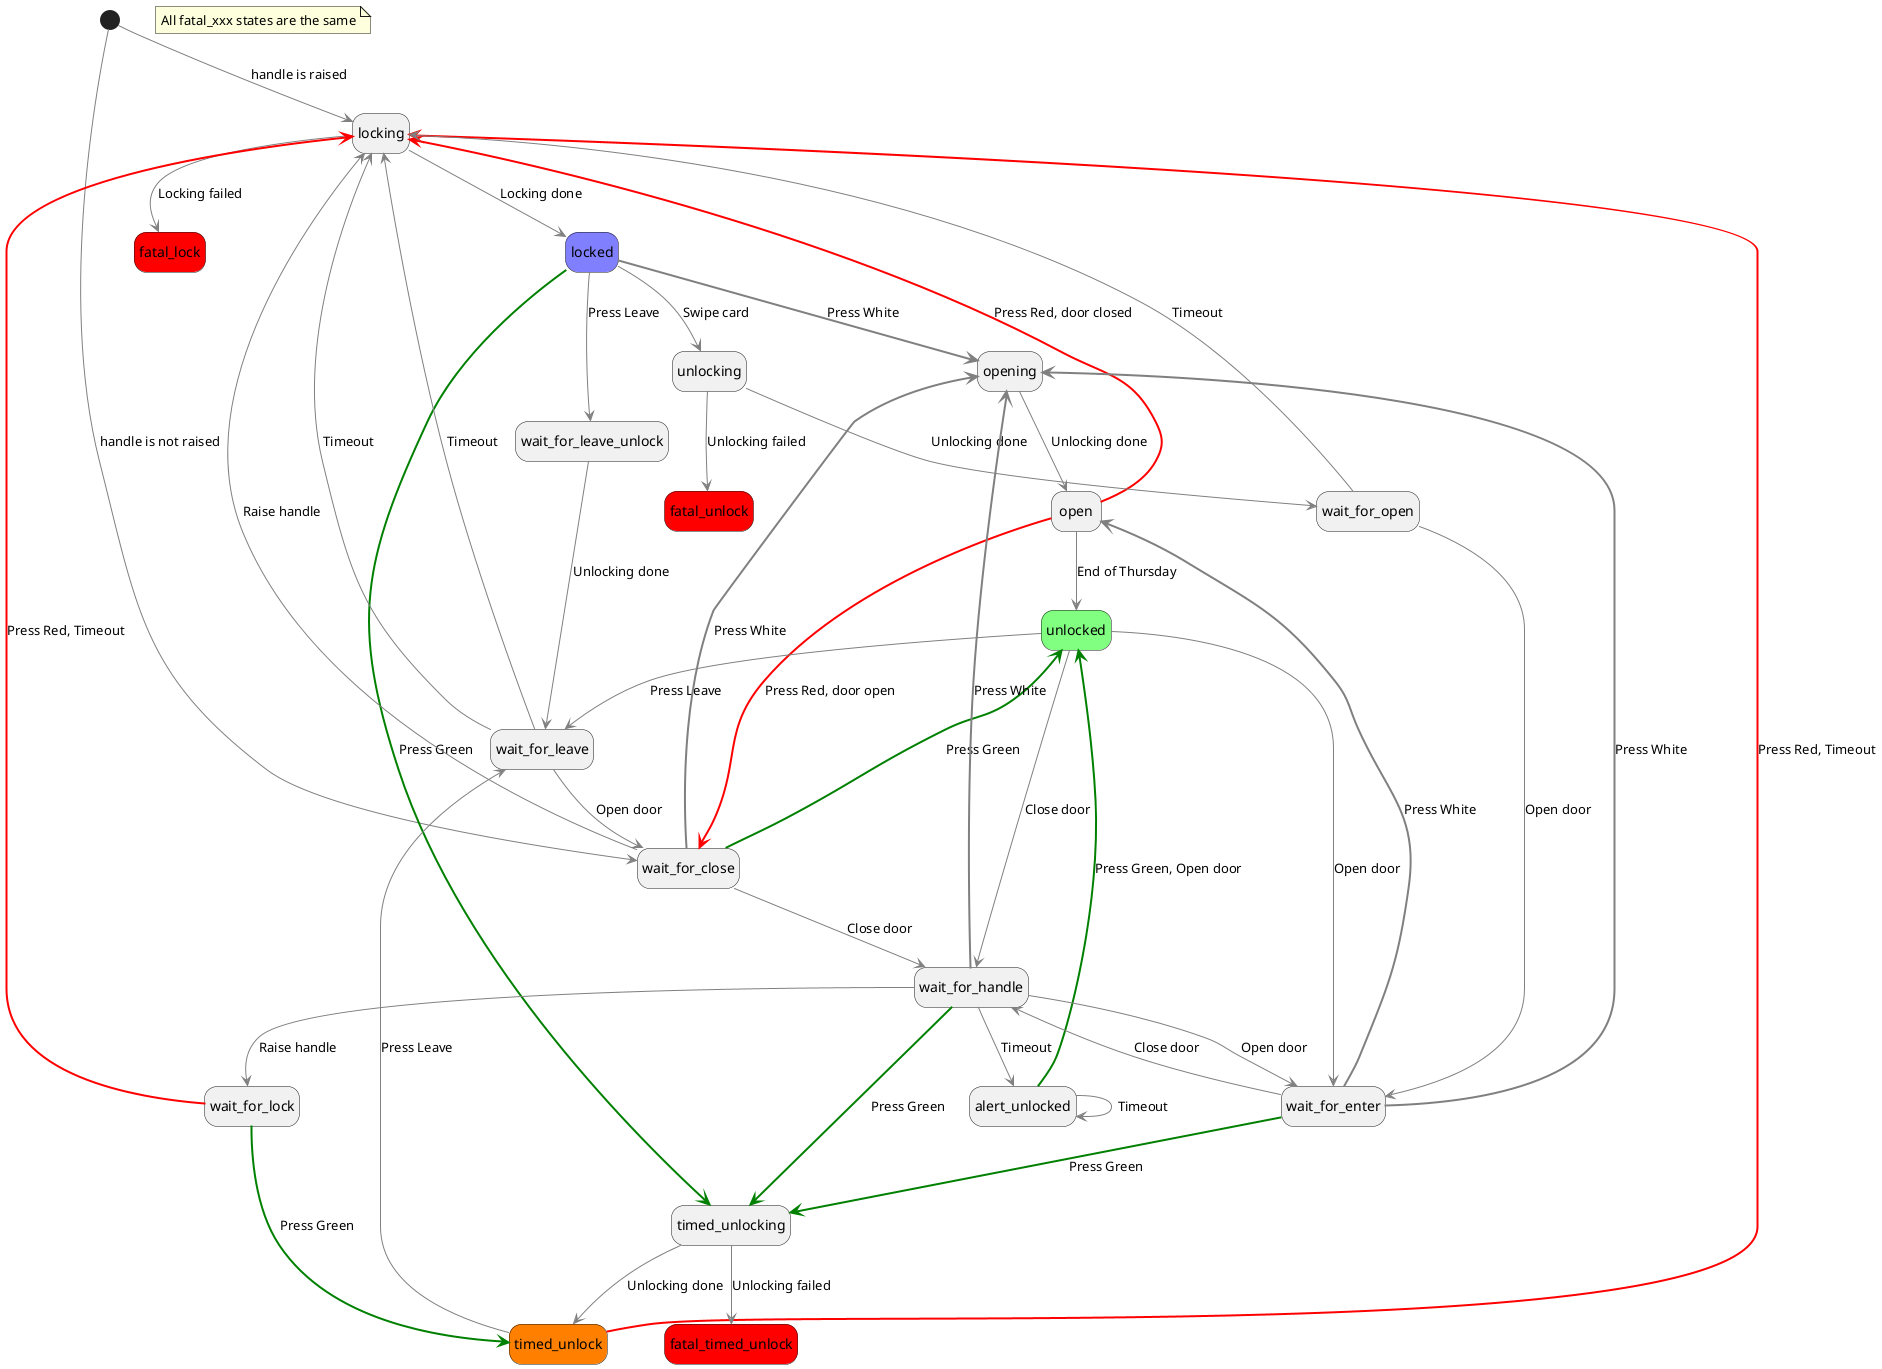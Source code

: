 @startuml
hide empty description

<style>
stateDiagram {
  arrow {
    LineColor Gray
  }
}
</style>

state fatal_lock #ff0000
state fatal_unlock #ff0000
state fatal_timed_unlock #ff0000

note "All fatal_xxx states are the same" as fatal_note

state locked #8080ff
state unlocked #80ff80
state timed_unlock #ff8000

[*] --> locking: handle is raised
[*] --> wait_for_close: handle is not raised
alert_unlocked --> alert_unlocked: Timeout
alert_unlocked -[#green,bold]-> unlocked: Press Green, Open door
locked -[#gray,bold]-> opening: Press White
locked -[#green,bold]-> timed_unlocking: Press Green
locked --> unlocking: Swipe card
locked --> wait_for_leave_unlock: Press Leave
locking --> fatal_lock: Locking failed
locking --> locked: Locking done
open -[#red,bold]-> locking: Press Red, door closed
open -[#red,bold]-> wait_for_close: Press Red, door open
open --> unlocked: End of Thursday
opening --> open: Unlocking done
timed_unlock -[#red,bold]-> locking: Press Red, Timeout
timed_unlock --> wait_for_leave: Press Leave
timed_unlocking --> fatal_timed_unlock: Unlocking failed
timed_unlocking --> timed_unlock: Unlocking done
unlocked --> wait_for_enter: Open door
unlocked --> wait_for_handle: Close door
unlocked --> wait_for_leave: Press Leave
unlocking --> fatal_unlock: Unlocking failed
unlocking --> wait_for_open: Unlocking done
wait_for_close --> locking: Raise handle
wait_for_close -[#green,bold]-> unlocked: Press Green
wait_for_close --> wait_for_handle: Close door
wait_for_close -[#gray,bold]-> opening: Press White
wait_for_enter -[#green,bold]-> timed_unlocking: Press Green
wait_for_enter -[#grey,bold]-> open: Press White
wait_for_enter --> wait_for_handle: Close door
wait_for_enter -[#gray,bold]-> opening: Press White
wait_for_handle --> alert_unlocked: Timeout
wait_for_handle -[#green,bold]-> timed_unlocking: Press Green
wait_for_handle --> wait_for_enter: Open door
wait_for_handle --> wait_for_lock: Raise handle
wait_for_handle -[#gray,bold]-> opening: Press White
wait_for_leave --> locking: Timeout
wait_for_leave --> wait_for_close: Open door
wait_for_leave --> locking: Timeout
wait_for_leave_unlock --> wait_for_leave: Unlocking done
wait_for_lock -[#red,bold]-> locking: Press Red, Timeout
wait_for_lock -[#green,bold]-> timed_unlock: Press Green
wait_for_open --> locking: Timeout
wait_for_open --> wait_for_enter: Open door
@enduml
